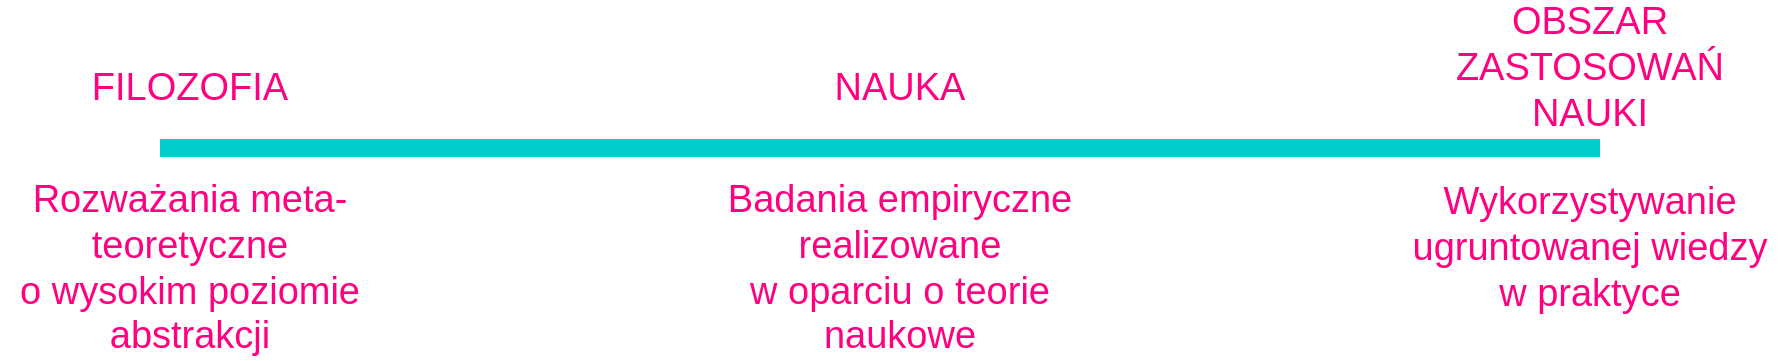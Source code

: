 <mxfile version="12.1.7" type="device" pages="1"><diagram id="f-x-afWI9q1qAZJ7-8xY" name="Page-1"><mxGraphModel dx="1832" dy="600" grid="1" gridSize="10" guides="1" tooltips="1" connect="1" arrows="1" fold="1" page="1" pageScale="1" pageWidth="900" pageHeight="250" math="0" shadow="0"><root><mxCell id="0"/><mxCell id="1" parent="0"/><mxCell id="Rdg5FPxheSBNjRcd-V1s-2" value="" style="endArrow=none;html=1;strokeColor=#00CCCC;strokeWidth=9;fontColor=#00CCCC;" edge="1" parent="1"><mxGeometry width="50" height="50" relative="1" as="geometry"><mxPoint x="70" y="90" as="sourcePoint"/><mxPoint x="790" y="90" as="targetPoint"/></mxGeometry></mxCell><mxCell id="Rdg5FPxheSBNjRcd-V1s-3" value="Wykorzystywanie ugruntowanej wiedzy w praktyce" style="text;html=1;strokeColor=none;fillColor=none;align=center;verticalAlign=middle;whiteSpace=wrap;rounded=0;fontSize=19;fontColor=#FF0080;" vertex="1" parent="1"><mxGeometry x="690" y="130" width="190" height="20" as="geometry"/></mxCell><mxCell id="Rdg5FPxheSBNjRcd-V1s-4" value="NAUKA" style="text;html=1;strokeColor=none;fillColor=none;align=center;verticalAlign=middle;whiteSpace=wrap;rounded=0;fontSize=19;fontColor=#FF0080;" vertex="1" parent="1"><mxGeometry x="345" y="50" width="190" height="20" as="geometry"/></mxCell><mxCell id="Rdg5FPxheSBNjRcd-V1s-5" value="Badania empiryczne realizowane &lt;br&gt;w oparciu o teorie naukowe" style="text;html=1;strokeColor=none;fillColor=none;align=center;verticalAlign=middle;whiteSpace=wrap;rounded=0;fontSize=19;fontColor=#FF0080;" vertex="1" parent="1"><mxGeometry x="345" y="140" width="190" height="20" as="geometry"/></mxCell><mxCell id="Rdg5FPxheSBNjRcd-V1s-6" value="Rozważania meta-teoretyczne &lt;br&gt;o wysokim poziomie abstrakcji" style="text;html=1;strokeColor=none;fillColor=none;align=center;verticalAlign=middle;whiteSpace=wrap;rounded=0;fontSize=19;fontColor=#FF0080;" vertex="1" parent="1"><mxGeometry x="-10" y="140" width="190" height="20" as="geometry"/></mxCell><mxCell id="Rdg5FPxheSBNjRcd-V1s-7" value="FILOZOFIA" style="text;html=1;strokeColor=none;fillColor=none;align=center;verticalAlign=middle;whiteSpace=wrap;rounded=0;fontSize=19;fontColor=#FF0080;" vertex="1" parent="1"><mxGeometry x="-10" y="50" width="190" height="20" as="geometry"/></mxCell><mxCell id="Rdg5FPxheSBNjRcd-V1s-8" value="OBSZAR ZASTOSOWAŃ NAUKI" style="text;html=1;strokeColor=none;fillColor=none;align=center;verticalAlign=middle;whiteSpace=wrap;rounded=0;fontSize=19;fontColor=#FF0080;" vertex="1" parent="1"><mxGeometry x="690" y="40" width="190" height="20" as="geometry"/></mxCell></root></mxGraphModel></diagram></mxfile>